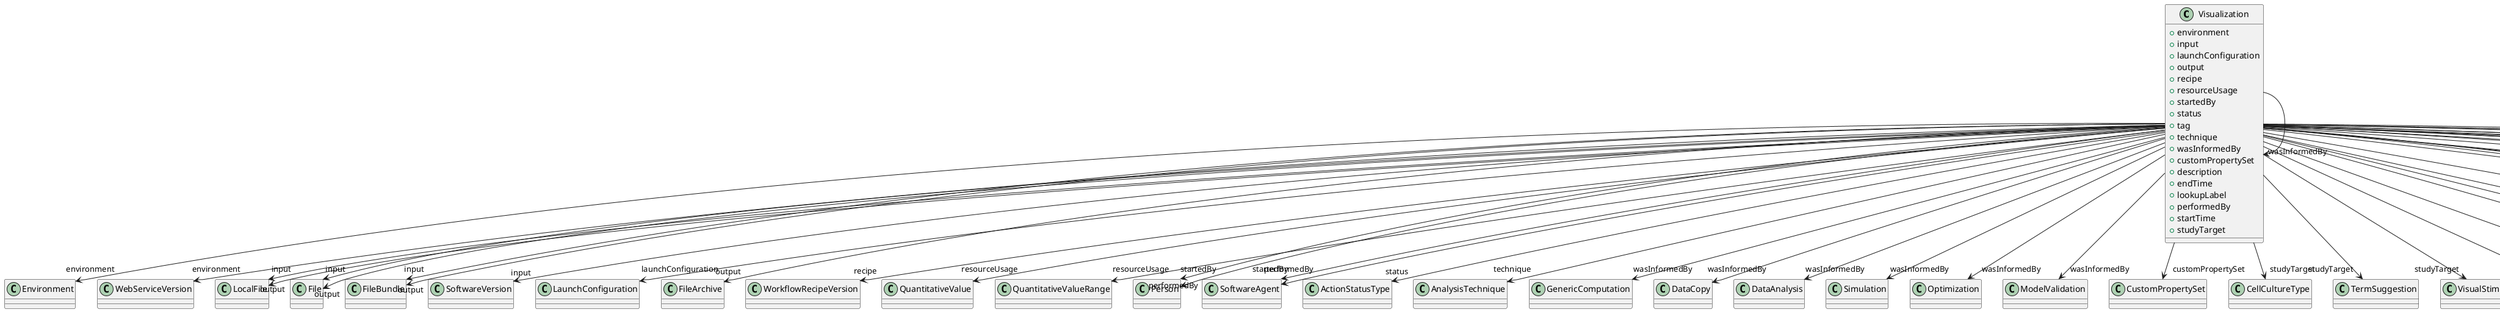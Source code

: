 @startuml
class Visualization {
+environment
+input
+launchConfiguration
+output
+recipe
+resourceUsage
+startedBy
+status
+tag
+technique
+wasInformedBy
+customPropertySet
+description
+endTime
+lookupLabel
+performedBy
+startTime
+studyTarget

}
Visualization -d-> "environment" Environment
Visualization -d-> "environment" WebServiceVersion
Visualization -d-> "input" LocalFile
Visualization -d-> "input" File
Visualization -d-> "input" FileBundle
Visualization -d-> "input" SoftwareVersion
Visualization -d-> "launchConfiguration" LaunchConfiguration
Visualization -d-> "output" LocalFile
Visualization -d-> "output" File
Visualization -d-> "output" FileArchive
Visualization -d-> "output" FileBundle
Visualization -d-> "recipe" WorkflowRecipeVersion
Visualization -d-> "resourceUsage" QuantitativeValue
Visualization -d-> "resourceUsage" QuantitativeValueRange
Visualization -d-> "startedBy" Person
Visualization -d-> "startedBy" SoftwareAgent
Visualization -d-> "status" ActionStatusType
Visualization -d-> "technique" AnalysisTechnique
Visualization -d-> "wasInformedBy" GenericComputation
Visualization -d-> "wasInformedBy" DataCopy
Visualization -d-> "wasInformedBy" DataAnalysis
Visualization -d-> "wasInformedBy" Simulation
Visualization -d-> "wasInformedBy" Optimization
Visualization -d-> "wasInformedBy" Visualization
Visualization -d-> "wasInformedBy" ModelValidation
Visualization -d-> "customPropertySet" CustomPropertySet
Visualization -d-> "performedBy" Person
Visualization -d-> "performedBy" SoftwareAgent
Visualization -d-> "studyTarget" CellCultureType
Visualization -d-> "studyTarget" TermSuggestion
Visualization -d-> "studyTarget" VisualStimulusType
Visualization -d-> "studyTarget" Species
Visualization -d-> "studyTarget" OlfactoryStimulusType
Visualization -d-> "studyTarget" CellType
Visualization -d-> "studyTarget" Handedness
Visualization -d-> "studyTarget" OrganismSubstance
Visualization -d-> "studyTarget" GeneticStrainType
Visualization -d-> "studyTarget" Organ
Visualization -d-> "studyTarget" Disease
Visualization -d-> "studyTarget" OrganismSystem
Visualization -d-> "studyTarget" BiologicalOrder
Visualization -d-> "studyTarget" UBERONParcellation
Visualization -d-> "studyTarget" BiologicalSex
Visualization -d-> "studyTarget" ElectricalStimulusType
Visualization -d-> "studyTarget" MolecularEntity
Visualization -d-> "studyTarget" GustatoryStimulusType
Visualization -d-> "studyTarget" AuditoryStimulusType
Visualization -d-> "studyTarget" TactileStimulusType
Visualization -d-> "studyTarget" SubcellularEntity
Visualization -d-> "studyTarget" OpticalStimulusType
Visualization -d-> "studyTarget" BreedingType
Visualization -d-> "studyTarget" DiseaseModel
Visualization -d-> "studyTarget" CustomAnatomicalEntity
Visualization -d-> "studyTarget" ParcellationEntityVersion
Visualization -d-> "studyTarget" ParcellationEntity

@enduml